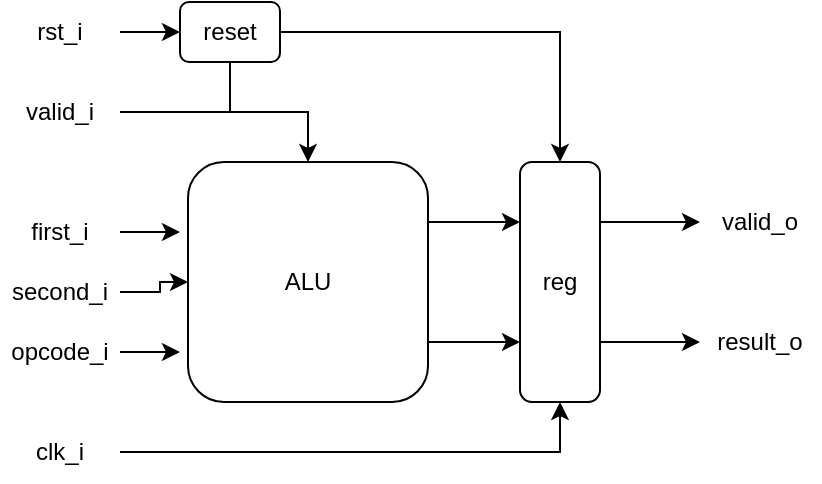 <mxfile version="26.1.3">
  <diagram name="Страница — 1" id="Wik_iftwV6NFonndSJ8w">
    <mxGraphModel dx="812" dy="597" grid="1" gridSize="10" guides="1" tooltips="1" connect="1" arrows="1" fold="1" page="1" pageScale="1" pageWidth="827" pageHeight="1169" math="0" shadow="0">
      <root>
        <mxCell id="0" />
        <mxCell id="1" parent="0" />
        <mxCell id="nVKhC-2Fp0U1QWJw0A_l-4" value="" style="edgeStyle=orthogonalEdgeStyle;rounded=0;orthogonalLoop=1;jettySize=auto;html=1;" edge="1" parent="1" source="nVKhC-2Fp0U1QWJw0A_l-1" target="nVKhC-2Fp0U1QWJw0A_l-2">
          <mxGeometry relative="1" as="geometry">
            <Array as="points">
              <mxPoint x="490" y="270" />
              <mxPoint x="490" y="270" />
            </Array>
          </mxGeometry>
        </mxCell>
        <mxCell id="nVKhC-2Fp0U1QWJw0A_l-1" value="ALU" style="rounded=1;whiteSpace=wrap;html=1;" vertex="1" parent="1">
          <mxGeometry x="354" y="240" width="120" height="120" as="geometry" />
        </mxCell>
        <mxCell id="nVKhC-2Fp0U1QWJw0A_l-2" value="reg" style="rounded=1;whiteSpace=wrap;html=1;" vertex="1" parent="1">
          <mxGeometry x="520" y="240" width="40" height="120" as="geometry" />
        </mxCell>
        <mxCell id="nVKhC-2Fp0U1QWJw0A_l-7" value="" style="edgeStyle=orthogonalEdgeStyle;rounded=0;orthogonalLoop=1;jettySize=auto;html=1;" edge="1" parent="1">
          <mxGeometry relative="1" as="geometry">
            <mxPoint x="508" y="330" as="sourcePoint" />
            <mxPoint x="520" y="330" as="targetPoint" />
            <Array as="points">
              <mxPoint x="474" y="330" />
              <mxPoint x="474" y="330" />
            </Array>
          </mxGeometry>
        </mxCell>
        <mxCell id="nVKhC-2Fp0U1QWJw0A_l-21" style="edgeStyle=orthogonalEdgeStyle;rounded=0;orthogonalLoop=1;jettySize=auto;html=1;exitX=1;exitY=0.5;exitDx=0;exitDy=0;" edge="1" parent="1" source="nVKhC-2Fp0U1QWJw0A_l-8">
          <mxGeometry relative="1" as="geometry">
            <mxPoint x="350" y="275" as="targetPoint" />
          </mxGeometry>
        </mxCell>
        <mxCell id="nVKhC-2Fp0U1QWJw0A_l-8" value="first_i" style="text;html=1;align=center;verticalAlign=middle;whiteSpace=wrap;rounded=0;" vertex="1" parent="1">
          <mxGeometry x="260" y="260" width="60" height="30" as="geometry" />
        </mxCell>
        <mxCell id="nVKhC-2Fp0U1QWJw0A_l-18" value="" style="edgeStyle=orthogonalEdgeStyle;rounded=0;orthogonalLoop=1;jettySize=auto;html=1;" edge="1" parent="1" source="nVKhC-2Fp0U1QWJw0A_l-9" target="nVKhC-2Fp0U1QWJw0A_l-1">
          <mxGeometry relative="1" as="geometry" />
        </mxCell>
        <mxCell id="nVKhC-2Fp0U1QWJw0A_l-9" value="second_i" style="text;html=1;align=center;verticalAlign=middle;whiteSpace=wrap;rounded=0;" vertex="1" parent="1">
          <mxGeometry x="260" y="290" width="60" height="30" as="geometry" />
        </mxCell>
        <mxCell id="nVKhC-2Fp0U1QWJw0A_l-17" style="edgeStyle=orthogonalEdgeStyle;rounded=0;orthogonalLoop=1;jettySize=auto;html=1;exitX=1;exitY=0.5;exitDx=0;exitDy=0;" edge="1" parent="1" source="nVKhC-2Fp0U1QWJw0A_l-10">
          <mxGeometry relative="1" as="geometry">
            <mxPoint x="350" y="335" as="targetPoint" />
          </mxGeometry>
        </mxCell>
        <mxCell id="nVKhC-2Fp0U1QWJw0A_l-10" value="opcode_i" style="text;html=1;align=center;verticalAlign=middle;whiteSpace=wrap;rounded=0;" vertex="1" parent="1">
          <mxGeometry x="260" y="320" width="60" height="30" as="geometry" />
        </mxCell>
        <mxCell id="nVKhC-2Fp0U1QWJw0A_l-24" style="edgeStyle=orthogonalEdgeStyle;rounded=0;orthogonalLoop=1;jettySize=auto;html=1;exitX=1;exitY=0.5;exitDx=0;exitDy=0;entryX=0.5;entryY=1;entryDx=0;entryDy=0;" edge="1" parent="1" source="nVKhC-2Fp0U1QWJw0A_l-22" target="nVKhC-2Fp0U1QWJw0A_l-2">
          <mxGeometry relative="1" as="geometry" />
        </mxCell>
        <mxCell id="nVKhC-2Fp0U1QWJw0A_l-22" value="clk_i" style="text;html=1;align=center;verticalAlign=middle;whiteSpace=wrap;rounded=0;" vertex="1" parent="1">
          <mxGeometry x="260" y="370" width="60" height="30" as="geometry" />
        </mxCell>
        <mxCell id="nVKhC-2Fp0U1QWJw0A_l-27" value="" style="edgeStyle=orthogonalEdgeStyle;rounded=0;orthogonalLoop=1;jettySize=auto;html=1;" edge="1" parent="1" source="nVKhC-2Fp0U1QWJw0A_l-25" target="nVKhC-2Fp0U1QWJw0A_l-26">
          <mxGeometry relative="1" as="geometry" />
        </mxCell>
        <mxCell id="nVKhC-2Fp0U1QWJw0A_l-25" value="rst_i" style="text;html=1;align=center;verticalAlign=middle;whiteSpace=wrap;rounded=0;" vertex="1" parent="1">
          <mxGeometry x="260" y="160" width="60" height="30" as="geometry" />
        </mxCell>
        <mxCell id="nVKhC-2Fp0U1QWJw0A_l-29" style="edgeStyle=orthogonalEdgeStyle;rounded=0;orthogonalLoop=1;jettySize=auto;html=1;exitX=1;exitY=0.5;exitDx=0;exitDy=0;entryX=0.5;entryY=0;entryDx=0;entryDy=0;" edge="1" parent="1" source="nVKhC-2Fp0U1QWJw0A_l-26" target="nVKhC-2Fp0U1QWJw0A_l-2">
          <mxGeometry relative="1" as="geometry" />
        </mxCell>
        <mxCell id="nVKhC-2Fp0U1QWJw0A_l-26" value="reset" style="rounded=1;whiteSpace=wrap;html=1;" vertex="1" parent="1">
          <mxGeometry x="350" y="160" width="50" height="30" as="geometry" />
        </mxCell>
        <mxCell id="nVKhC-2Fp0U1QWJw0A_l-32" style="edgeStyle=orthogonalEdgeStyle;rounded=0;orthogonalLoop=1;jettySize=auto;html=1;exitX=1;exitY=0.5;exitDx=0;exitDy=0;entryX=0.5;entryY=0;entryDx=0;entryDy=0;" edge="1" parent="1" source="nVKhC-2Fp0U1QWJw0A_l-30" target="nVKhC-2Fp0U1QWJw0A_l-1">
          <mxGeometry relative="1" as="geometry" />
        </mxCell>
        <mxCell id="nVKhC-2Fp0U1QWJw0A_l-30" value="valid_i" style="text;html=1;align=center;verticalAlign=middle;whiteSpace=wrap;rounded=0;" vertex="1" parent="1">
          <mxGeometry x="260" y="200" width="60" height="30" as="geometry" />
        </mxCell>
        <mxCell id="nVKhC-2Fp0U1QWJw0A_l-36" value="" style="endArrow=none;html=1;rounded=0;entryX=0.5;entryY=1;entryDx=0;entryDy=0;" edge="1" parent="1" target="nVKhC-2Fp0U1QWJw0A_l-26">
          <mxGeometry width="50" height="50" relative="1" as="geometry">
            <mxPoint x="375" y="215" as="sourcePoint" />
            <mxPoint x="370" y="290" as="targetPoint" />
          </mxGeometry>
        </mxCell>
        <mxCell id="nVKhC-2Fp0U1QWJw0A_l-37" value="valid_o" style="text;html=1;align=center;verticalAlign=middle;whiteSpace=wrap;rounded=0;" vertex="1" parent="1">
          <mxGeometry x="610" y="250" width="60" height="40" as="geometry" />
        </mxCell>
        <mxCell id="nVKhC-2Fp0U1QWJw0A_l-38" value="result_o" style="text;html=1;align=center;verticalAlign=middle;whiteSpace=wrap;rounded=0;" vertex="1" parent="1">
          <mxGeometry x="610" y="310" width="60" height="40" as="geometry" />
        </mxCell>
        <mxCell id="nVKhC-2Fp0U1QWJw0A_l-39" value="" style="endArrow=classic;html=1;rounded=0;exitX=1;exitY=0.75;exitDx=0;exitDy=0;entryX=0;entryY=0.5;entryDx=0;entryDy=0;" edge="1" parent="1" source="nVKhC-2Fp0U1QWJw0A_l-2" target="nVKhC-2Fp0U1QWJw0A_l-38">
          <mxGeometry width="50" height="50" relative="1" as="geometry">
            <mxPoint x="320" y="340" as="sourcePoint" />
            <mxPoint x="370" y="290" as="targetPoint" />
          </mxGeometry>
        </mxCell>
        <mxCell id="nVKhC-2Fp0U1QWJw0A_l-40" value="" style="endArrow=classic;html=1;rounded=0;exitX=1;exitY=0.25;exitDx=0;exitDy=0;entryX=0;entryY=0.5;entryDx=0;entryDy=0;" edge="1" parent="1" source="nVKhC-2Fp0U1QWJw0A_l-2" target="nVKhC-2Fp0U1QWJw0A_l-37">
          <mxGeometry width="50" height="50" relative="1" as="geometry">
            <mxPoint x="320" y="340" as="sourcePoint" />
            <mxPoint x="370" y="290" as="targetPoint" />
          </mxGeometry>
        </mxCell>
      </root>
    </mxGraphModel>
  </diagram>
</mxfile>
